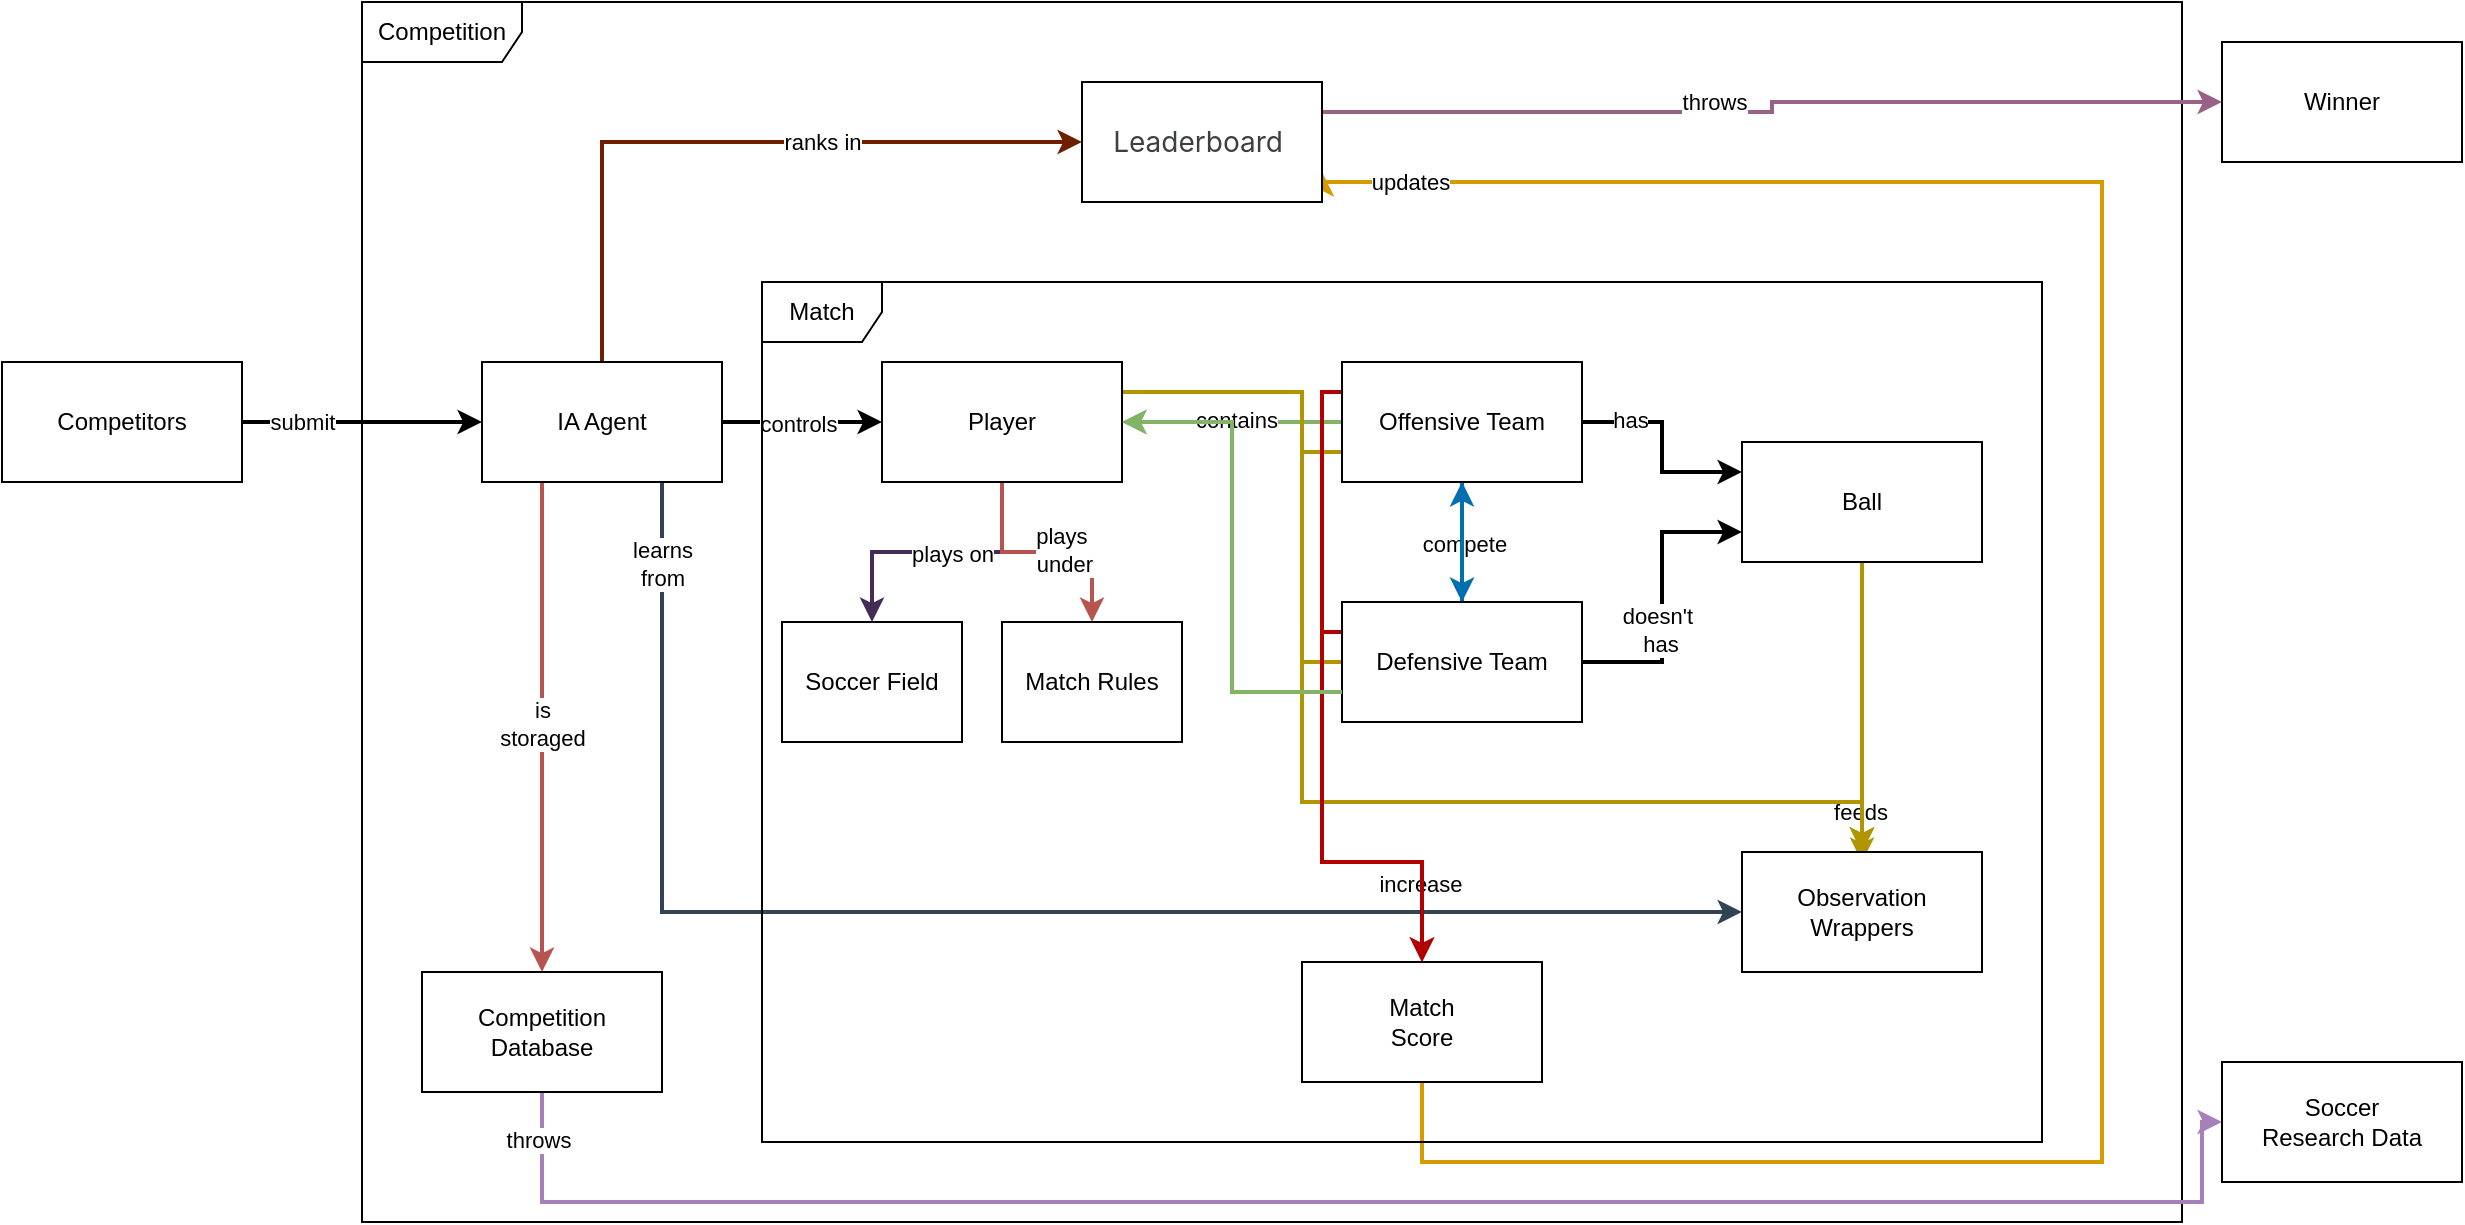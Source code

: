<mxfile version="26.2.6">
  <diagram name="Página-1" id="qi0doSaDhIfGZ42Fe9DO">
    <mxGraphModel dx="1907" dy="547" grid="1" gridSize="10" guides="1" tooltips="1" connect="1" arrows="1" fold="1" page="1" pageScale="1" pageWidth="827" pageHeight="1169" math="0" shadow="0">
      <root>
        <mxCell id="0" />
        <mxCell id="1" parent="0" />
        <mxCell id="3v2fFaVHqGeE8LLwmJP1-12" style="edgeStyle=orthogonalEdgeStyle;rounded=0;orthogonalLoop=1;jettySize=auto;html=1;exitX=1;exitY=0.5;exitDx=0;exitDy=0;entryX=0;entryY=0.5;entryDx=0;entryDy=0;strokeWidth=2;" edge="1" parent="1" source="3v2fFaVHqGeE8LLwmJP1-7" target="3v2fFaVHqGeE8LLwmJP1-6">
          <mxGeometry relative="1" as="geometry" />
        </mxCell>
        <mxCell id="3v2fFaVHqGeE8LLwmJP1-13" value="controls" style="edgeLabel;html=1;align=center;verticalAlign=middle;resizable=0;points=[];" vertex="1" connectable="0" parent="3v2fFaVHqGeE8LLwmJP1-12">
          <mxGeometry x="-0.054" y="-1" relative="1" as="geometry">
            <mxPoint as="offset" />
          </mxGeometry>
        </mxCell>
        <mxCell id="3v2fFaVHqGeE8LLwmJP1-40" style="edgeStyle=orthogonalEdgeStyle;rounded=0;orthogonalLoop=1;jettySize=auto;html=1;entryX=0;entryY=0.5;entryDx=0;entryDy=0;strokeWidth=2;fillColor=#647687;strokeColor=#314354;exitX=0.75;exitY=1;exitDx=0;exitDy=0;" edge="1" parent="1" source="3v2fFaVHqGeE8LLwmJP1-7" target="3v2fFaVHqGeE8LLwmJP1-9">
          <mxGeometry relative="1" as="geometry">
            <Array as="points">
              <mxPoint x="260" y="615" />
            </Array>
          </mxGeometry>
        </mxCell>
        <mxCell id="3v2fFaVHqGeE8LLwmJP1-42" value="learns&lt;br&gt;from" style="edgeLabel;html=1;align=center;verticalAlign=middle;resizable=0;points=[];" vertex="1" connectable="0" parent="3v2fFaVHqGeE8LLwmJP1-40">
          <mxGeometry x="-0.924" y="-1" relative="1" as="geometry">
            <mxPoint x="1" y="12" as="offset" />
          </mxGeometry>
        </mxCell>
        <mxCell id="3v2fFaVHqGeE8LLwmJP1-62" style="edgeStyle=orthogonalEdgeStyle;rounded=0;orthogonalLoop=1;jettySize=auto;html=1;exitX=0.5;exitY=0;exitDx=0;exitDy=0;entryX=0;entryY=0.5;entryDx=0;entryDy=0;strokeWidth=2;fillColor=#a0522d;strokeColor=#6D1F00;" edge="1" parent="1" source="3v2fFaVHqGeE8LLwmJP1-7" target="3v2fFaVHqGeE8LLwmJP1-59">
          <mxGeometry relative="1" as="geometry" />
        </mxCell>
        <mxCell id="3v2fFaVHqGeE8LLwmJP1-63" value="ranks in" style="edgeLabel;html=1;align=center;verticalAlign=middle;resizable=0;points=[];" vertex="1" connectable="0" parent="3v2fFaVHqGeE8LLwmJP1-62">
          <mxGeometry x="0.056" relative="1" as="geometry">
            <mxPoint x="35" as="offset" />
          </mxGeometry>
        </mxCell>
        <mxCell id="3v2fFaVHqGeE8LLwmJP1-75" style="edgeStyle=orthogonalEdgeStyle;rounded=0;orthogonalLoop=1;jettySize=auto;html=1;exitX=0.25;exitY=1;exitDx=0;exitDy=0;strokeWidth=2;fillColor=#f8cecc;strokeColor=#b85450;" edge="1" parent="1" source="3v2fFaVHqGeE8LLwmJP1-7" target="3v2fFaVHqGeE8LLwmJP1-74">
          <mxGeometry relative="1" as="geometry" />
        </mxCell>
        <mxCell id="3v2fFaVHqGeE8LLwmJP1-76" value="is&lt;br&gt;storaged" style="edgeLabel;html=1;align=center;verticalAlign=middle;resizable=0;points=[];" vertex="1" connectable="0" parent="3v2fFaVHqGeE8LLwmJP1-75">
          <mxGeometry x="-0.001" y="4" relative="1" as="geometry">
            <mxPoint x="-4" y="-2" as="offset" />
          </mxGeometry>
        </mxCell>
        <mxCell id="3v2fFaVHqGeE8LLwmJP1-7" value="IA Agent" style="rounded=0;whiteSpace=wrap;html=1;" vertex="1" parent="1">
          <mxGeometry x="170" y="340" width="120" height="60" as="geometry" />
        </mxCell>
        <mxCell id="3v2fFaVHqGeE8LLwmJP1-17" style="edgeStyle=orthogonalEdgeStyle;rounded=0;orthogonalLoop=1;jettySize=auto;html=1;exitX=0;exitY=0.5;exitDx=0;exitDy=0;entryX=1;entryY=0.5;entryDx=0;entryDy=0;fillColor=#d5e8d4;strokeColor=#82b366;strokeWidth=2;" edge="1" parent="1" source="3v2fFaVHqGeE8LLwmJP1-15" target="3v2fFaVHqGeE8LLwmJP1-6">
          <mxGeometry relative="1" as="geometry">
            <Array as="points">
              <mxPoint x="550" y="370" />
              <mxPoint x="550" y="370" />
            </Array>
          </mxGeometry>
        </mxCell>
        <mxCell id="3v2fFaVHqGeE8LLwmJP1-36" value="contains" style="edgeLabel;html=1;align=center;verticalAlign=middle;resizable=0;points=[];" vertex="1" connectable="0" parent="3v2fFaVHqGeE8LLwmJP1-17">
          <mxGeometry x="-0.025" y="-1" relative="1" as="geometry">
            <mxPoint as="offset" />
          </mxGeometry>
        </mxCell>
        <mxCell id="3v2fFaVHqGeE8LLwmJP1-20" style="edgeStyle=orthogonalEdgeStyle;rounded=0;orthogonalLoop=1;jettySize=auto;html=1;entryX=0;entryY=0.25;entryDx=0;entryDy=0;strokeWidth=2;" edge="1" parent="1" source="3v2fFaVHqGeE8LLwmJP1-15" target="3v2fFaVHqGeE8LLwmJP1-5">
          <mxGeometry relative="1" as="geometry" />
        </mxCell>
        <mxCell id="3v2fFaVHqGeE8LLwmJP1-23" value="has" style="edgeLabel;html=1;align=center;verticalAlign=middle;resizable=0;points=[];" vertex="1" connectable="0" parent="3v2fFaVHqGeE8LLwmJP1-20">
          <mxGeometry x="-0.553" y="1" relative="1" as="geometry">
            <mxPoint as="offset" />
          </mxGeometry>
        </mxCell>
        <mxCell id="3v2fFaVHqGeE8LLwmJP1-43" style="edgeStyle=orthogonalEdgeStyle;rounded=0;orthogonalLoop=1;jettySize=auto;html=1;exitX=0.5;exitY=1;exitDx=0;exitDy=0;entryX=0.5;entryY=0;entryDx=0;entryDy=0;strokeWidth=2;fillColor=#1ba1e2;strokeColor=#006EAF;" edge="1" parent="1" source="3v2fFaVHqGeE8LLwmJP1-15" target="3v2fFaVHqGeE8LLwmJP1-16">
          <mxGeometry relative="1" as="geometry" />
        </mxCell>
        <mxCell id="3v2fFaVHqGeE8LLwmJP1-45" value="compete" style="edgeLabel;html=1;align=center;verticalAlign=middle;resizable=0;points=[];" vertex="1" connectable="0" parent="3v2fFaVHqGeE8LLwmJP1-43">
          <mxGeometry x="0.022" y="1" relative="1" as="geometry">
            <mxPoint as="offset" />
          </mxGeometry>
        </mxCell>
        <mxCell id="3v2fFaVHqGeE8LLwmJP1-46" style="edgeStyle=orthogonalEdgeStyle;rounded=0;orthogonalLoop=1;jettySize=auto;html=1;exitX=0;exitY=0.75;exitDx=0;exitDy=0;entryX=0.5;entryY=0;entryDx=0;entryDy=0;strokeWidth=2;fillColor=#e3c800;strokeColor=#B09500;" edge="1" parent="1" source="3v2fFaVHqGeE8LLwmJP1-15" target="3v2fFaVHqGeE8LLwmJP1-9">
          <mxGeometry relative="1" as="geometry">
            <Array as="points">
              <mxPoint x="580" y="385" />
              <mxPoint x="580" y="560" />
              <mxPoint x="860" y="560" />
            </Array>
          </mxGeometry>
        </mxCell>
        <mxCell id="3v2fFaVHqGeE8LLwmJP1-51" style="edgeStyle=orthogonalEdgeStyle;rounded=0;orthogonalLoop=1;jettySize=auto;html=1;exitX=0;exitY=0.25;exitDx=0;exitDy=0;entryX=0.5;entryY=0;entryDx=0;entryDy=0;strokeWidth=2;fillColor=#e51400;strokeColor=#B20000;" edge="1" parent="1" source="3v2fFaVHqGeE8LLwmJP1-15" target="3v2fFaVHqGeE8LLwmJP1-27">
          <mxGeometry relative="1" as="geometry">
            <Array as="points">
              <mxPoint x="590" y="355" />
              <mxPoint x="590" y="590" />
              <mxPoint x="640" y="590" />
            </Array>
          </mxGeometry>
        </mxCell>
        <mxCell id="3v2fFaVHqGeE8LLwmJP1-53" value="increase" style="edgeLabel;html=1;align=center;verticalAlign=middle;resizable=0;points=[];" vertex="1" connectable="0" parent="3v2fFaVHqGeE8LLwmJP1-51">
          <mxGeometry x="0.77" y="-1" relative="1" as="geometry">
            <mxPoint as="offset" />
          </mxGeometry>
        </mxCell>
        <mxCell id="3v2fFaVHqGeE8LLwmJP1-15" value="Offensive Team" style="rounded=0;whiteSpace=wrap;html=1;" vertex="1" parent="1">
          <mxGeometry x="600" y="340" width="120" height="60" as="geometry" />
        </mxCell>
        <mxCell id="3v2fFaVHqGeE8LLwmJP1-22" style="edgeStyle=orthogonalEdgeStyle;rounded=0;orthogonalLoop=1;jettySize=auto;html=1;exitX=1;exitY=0.5;exitDx=0;exitDy=0;entryX=0;entryY=0.75;entryDx=0;entryDy=0;strokeWidth=2;" edge="1" parent="1" source="3v2fFaVHqGeE8LLwmJP1-16" target="3v2fFaVHqGeE8LLwmJP1-5">
          <mxGeometry relative="1" as="geometry" />
        </mxCell>
        <mxCell id="3v2fFaVHqGeE8LLwmJP1-24" value="doesn&#39;t&amp;nbsp;&lt;br&gt;has" style="edgeLabel;html=1;align=center;verticalAlign=middle;resizable=0;points=[];" vertex="1" connectable="0" parent="3v2fFaVHqGeE8LLwmJP1-22">
          <mxGeometry x="-0.292" y="1" relative="1" as="geometry">
            <mxPoint y="-5" as="offset" />
          </mxGeometry>
        </mxCell>
        <mxCell id="3v2fFaVHqGeE8LLwmJP1-39" style="edgeStyle=orthogonalEdgeStyle;rounded=0;orthogonalLoop=1;jettySize=auto;html=1;exitX=0.5;exitY=1;exitDx=0;exitDy=0;entryX=0.5;entryY=0.083;entryDx=0;entryDy=0;entryPerimeter=0;strokeWidth=2;fillColor=#e3c800;strokeColor=#B09500;" edge="1" parent="1" source="3v2fFaVHqGeE8LLwmJP1-5" target="3v2fFaVHqGeE8LLwmJP1-9">
          <mxGeometry relative="1" as="geometry" />
        </mxCell>
        <mxCell id="3v2fFaVHqGeE8LLwmJP1-48" value="feeds" style="edgeLabel;html=1;align=center;verticalAlign=middle;resizable=0;points=[];" vertex="1" connectable="0" parent="3v2fFaVHqGeE8LLwmJP1-39">
          <mxGeometry x="0.66" y="-1" relative="1" as="geometry">
            <mxPoint as="offset" />
          </mxGeometry>
        </mxCell>
        <mxCell id="3v2fFaVHqGeE8LLwmJP1-5" value="Ball" style="rounded=0;whiteSpace=wrap;html=1;" vertex="1" parent="1">
          <mxGeometry x="800" y="380" width="120" height="60" as="geometry" />
        </mxCell>
        <mxCell id="3v2fFaVHqGeE8LLwmJP1-60" style="edgeStyle=orthogonalEdgeStyle;rounded=0;orthogonalLoop=1;jettySize=auto;html=1;entryX=0;entryY=0.5;entryDx=0;entryDy=0;strokeWidth=2;" edge="1" parent="1" source="3v2fFaVHqGeE8LLwmJP1-55" target="3v2fFaVHqGeE8LLwmJP1-7">
          <mxGeometry relative="1" as="geometry" />
        </mxCell>
        <mxCell id="3v2fFaVHqGeE8LLwmJP1-61" value="submit" style="edgeLabel;html=1;align=center;verticalAlign=middle;resizable=0;points=[];" vertex="1" connectable="0" parent="3v2fFaVHqGeE8LLwmJP1-60">
          <mxGeometry x="-0.252" relative="1" as="geometry">
            <mxPoint x="-15" as="offset" />
          </mxGeometry>
        </mxCell>
        <mxCell id="3v2fFaVHqGeE8LLwmJP1-55" value="Competitors" style="rounded=0;whiteSpace=wrap;html=1;" vertex="1" parent="1">
          <mxGeometry x="-70" y="340" width="120" height="60" as="geometry" />
        </mxCell>
        <mxCell id="3v2fFaVHqGeE8LLwmJP1-57" value="Competition" style="shape=umlFrame;whiteSpace=wrap;html=1;pointerEvents=0;width=80;height=30;" vertex="1" parent="1">
          <mxGeometry x="110" y="160" width="910" height="610" as="geometry" />
        </mxCell>
        <mxCell id="3v2fFaVHqGeE8LLwmJP1-4" value="Soccer Field" style="rounded=0;whiteSpace=wrap;html=1;" vertex="1" parent="1">
          <mxGeometry x="320" y="470" width="90" height="60" as="geometry" />
        </mxCell>
        <mxCell id="3v2fFaVHqGeE8LLwmJP1-49" style="edgeStyle=orthogonalEdgeStyle;rounded=0;orthogonalLoop=1;jettySize=auto;html=1;strokeWidth=2;fillColor=#76608a;strokeColor=#432D57;" edge="1" parent="1" source="3v2fFaVHqGeE8LLwmJP1-6" target="3v2fFaVHqGeE8LLwmJP1-4">
          <mxGeometry relative="1" as="geometry" />
        </mxCell>
        <mxCell id="3v2fFaVHqGeE8LLwmJP1-50" value="plays on" style="edgeLabel;html=1;align=center;verticalAlign=middle;resizable=0;points=[];" vertex="1" connectable="0" parent="3v2fFaVHqGeE8LLwmJP1-49">
          <mxGeometry x="-0.11" y="1" relative="1" as="geometry">
            <mxPoint as="offset" />
          </mxGeometry>
        </mxCell>
        <mxCell id="3v2fFaVHqGeE8LLwmJP1-56" style="edgeStyle=orthogonalEdgeStyle;rounded=0;orthogonalLoop=1;jettySize=auto;html=1;exitX=1;exitY=0.25;exitDx=0;exitDy=0;entryX=0.5;entryY=0;entryDx=0;entryDy=0;strokeWidth=2;fillColor=#e3c800;strokeColor=#B09500;" edge="1" parent="1" source="3v2fFaVHqGeE8LLwmJP1-6" target="3v2fFaVHqGeE8LLwmJP1-9">
          <mxGeometry relative="1" as="geometry">
            <Array as="points">
              <mxPoint x="580" y="355" />
              <mxPoint x="580" y="560" />
              <mxPoint x="860" y="560" />
            </Array>
          </mxGeometry>
        </mxCell>
        <mxCell id="3v2fFaVHqGeE8LLwmJP1-67" style="edgeStyle=orthogonalEdgeStyle;rounded=0;orthogonalLoop=1;jettySize=auto;html=1;entryX=0.5;entryY=0;entryDx=0;entryDy=0;strokeWidth=2;fillColor=#f8cecc;gradientColor=#ea6b66;strokeColor=#b85450;" edge="1" parent="1" source="3v2fFaVHqGeE8LLwmJP1-6" target="3v2fFaVHqGeE8LLwmJP1-66">
          <mxGeometry relative="1" as="geometry" />
        </mxCell>
        <mxCell id="3v2fFaVHqGeE8LLwmJP1-68" value="plays&amp;nbsp;&lt;br&gt;under" style="edgeLabel;html=1;align=center;verticalAlign=middle;resizable=0;points=[];" vertex="1" connectable="0" parent="3v2fFaVHqGeE8LLwmJP1-67">
          <mxGeometry x="-0.033" y="1" relative="1" as="geometry">
            <mxPoint x="10" as="offset" />
          </mxGeometry>
        </mxCell>
        <mxCell id="3v2fFaVHqGeE8LLwmJP1-6" value="Player" style="rounded=0;whiteSpace=wrap;html=1;" vertex="1" parent="1">
          <mxGeometry x="370" y="340" width="120" height="60" as="geometry" />
        </mxCell>
        <mxCell id="3v2fFaVHqGeE8LLwmJP1-64" style="edgeStyle=orthogonalEdgeStyle;rounded=0;orthogonalLoop=1;jettySize=auto;html=1;entryX=1;entryY=0.75;entryDx=0;entryDy=0;strokeWidth=2;fillColor=#ffcd28;gradientColor=#ffa500;strokeColor=#d79b00;" edge="1" parent="1" source="3v2fFaVHqGeE8LLwmJP1-27" target="3v2fFaVHqGeE8LLwmJP1-59">
          <mxGeometry relative="1" as="geometry">
            <Array as="points">
              <mxPoint x="640" y="740" />
              <mxPoint x="980" y="740" />
              <mxPoint x="980" y="250" />
              <mxPoint x="590" y="250" />
            </Array>
          </mxGeometry>
        </mxCell>
        <mxCell id="3v2fFaVHqGeE8LLwmJP1-65" value="updates" style="edgeLabel;html=1;align=center;verticalAlign=middle;resizable=0;points=[];" vertex="1" connectable="0" parent="3v2fFaVHqGeE8LLwmJP1-64">
          <mxGeometry x="0.896" y="3" relative="1" as="geometry">
            <mxPoint x="-17" y="-3" as="offset" />
          </mxGeometry>
        </mxCell>
        <mxCell id="3v2fFaVHqGeE8LLwmJP1-27" value="Match&lt;br&gt;Score" style="rounded=0;whiteSpace=wrap;html=1;" vertex="1" parent="1">
          <mxGeometry x="580" y="640" width="120" height="60" as="geometry" />
        </mxCell>
        <mxCell id="3v2fFaVHqGeE8LLwmJP1-44" style="edgeStyle=orthogonalEdgeStyle;rounded=0;orthogonalLoop=1;jettySize=auto;html=1;exitX=0.5;exitY=0;exitDx=0;exitDy=0;strokeWidth=2;fillColor=#1ba1e2;strokeColor=#006EAF;" edge="1" parent="1" source="3v2fFaVHqGeE8LLwmJP1-16">
          <mxGeometry relative="1" as="geometry">
            <mxPoint x="660" y="400" as="targetPoint" />
          </mxGeometry>
        </mxCell>
        <mxCell id="3v2fFaVHqGeE8LLwmJP1-47" style="edgeStyle=orthogonalEdgeStyle;rounded=0;orthogonalLoop=1;jettySize=auto;html=1;exitX=0;exitY=0.5;exitDx=0;exitDy=0;entryX=0.5;entryY=0;entryDx=0;entryDy=0;strokeWidth=2;fillColor=#e3c800;strokeColor=#B09500;" edge="1" parent="1" source="3v2fFaVHqGeE8LLwmJP1-16" target="3v2fFaVHqGeE8LLwmJP1-9">
          <mxGeometry relative="1" as="geometry">
            <mxPoint x="860" y="590" as="targetPoint" />
            <Array as="points">
              <mxPoint x="580" y="490" />
              <mxPoint x="580" y="560" />
              <mxPoint x="860" y="560" />
            </Array>
          </mxGeometry>
        </mxCell>
        <mxCell id="3v2fFaVHqGeE8LLwmJP1-52" style="edgeStyle=orthogonalEdgeStyle;rounded=0;orthogonalLoop=1;jettySize=auto;html=1;exitX=0;exitY=0.25;exitDx=0;exitDy=0;entryX=0.5;entryY=0;entryDx=0;entryDy=0;strokeWidth=2;fillColor=#e51400;strokeColor=#B20000;" edge="1" parent="1" source="3v2fFaVHqGeE8LLwmJP1-16" target="3v2fFaVHqGeE8LLwmJP1-27">
          <mxGeometry relative="1" as="geometry">
            <Array as="points">
              <mxPoint x="590" y="475" />
              <mxPoint x="590" y="590" />
              <mxPoint x="640" y="590" />
            </Array>
          </mxGeometry>
        </mxCell>
        <mxCell id="3v2fFaVHqGeE8LLwmJP1-16" value="Defensive Team" style="rounded=0;whiteSpace=wrap;html=1;" vertex="1" parent="1">
          <mxGeometry x="600" y="460" width="120" height="60" as="geometry" />
        </mxCell>
        <mxCell id="3v2fFaVHqGeE8LLwmJP1-18" style="edgeStyle=orthogonalEdgeStyle;rounded=0;orthogonalLoop=1;jettySize=auto;html=1;entryX=1;entryY=0.5;entryDx=0;entryDy=0;fillColor=#d5e8d4;strokeColor=#82b366;strokeWidth=2;exitX=0;exitY=0.75;exitDx=0;exitDy=0;" edge="1" parent="1" source="3v2fFaVHqGeE8LLwmJP1-16" target="3v2fFaVHqGeE8LLwmJP1-6">
          <mxGeometry relative="1" as="geometry" />
        </mxCell>
        <mxCell id="3v2fFaVHqGeE8LLwmJP1-9" value="Observation Wrappers" style="rounded=0;whiteSpace=wrap;html=1;" vertex="1" parent="1">
          <mxGeometry x="800" y="585" width="120" height="60" as="geometry" />
        </mxCell>
        <mxCell id="3v2fFaVHqGeE8LLwmJP1-58" value="Match" style="shape=umlFrame;whiteSpace=wrap;html=1;pointerEvents=0;" vertex="1" parent="1">
          <mxGeometry x="310" y="300" width="640" height="430" as="geometry" />
        </mxCell>
        <mxCell id="3v2fFaVHqGeE8LLwmJP1-69" style="edgeStyle=orthogonalEdgeStyle;rounded=0;orthogonalLoop=1;jettySize=auto;html=1;exitX=1;exitY=0.25;exitDx=0;exitDy=0;fillColor=#e6d0de;gradientColor=#d5739d;strokeColor=#996185;strokeWidth=2;" edge="1" parent="1" source="3v2fFaVHqGeE8LLwmJP1-59" target="3v2fFaVHqGeE8LLwmJP1-72">
          <mxGeometry relative="1" as="geometry">
            <mxPoint x="1070" y="215" as="targetPoint" />
          </mxGeometry>
        </mxCell>
        <mxCell id="3v2fFaVHqGeE8LLwmJP1-71" value="throws" style="edgeLabel;html=1;align=center;verticalAlign=middle;resizable=0;points=[];" vertex="1" connectable="0" parent="3v2fFaVHqGeE8LLwmJP1-69">
          <mxGeometry x="0.671" relative="1" as="geometry">
            <mxPoint x="-179" as="offset" />
          </mxGeometry>
        </mxCell>
        <mxCell id="3v2fFaVHqGeE8LLwmJP1-59" value="&lt;span style=&quot;color: rgb(60, 64, 67); font-family: Inter, sans-serif; font-size: 14px; text-align: start; background-color: rgb(255, 255, 255);&quot;&gt;Leaderboard&amp;nbsp;&lt;/span&gt;" style="rounded=0;whiteSpace=wrap;html=1;" vertex="1" parent="1">
          <mxGeometry x="470" y="200" width="120" height="60" as="geometry" />
        </mxCell>
        <mxCell id="3v2fFaVHqGeE8LLwmJP1-66" value="Match Rules" style="rounded=0;whiteSpace=wrap;html=1;" vertex="1" parent="1">
          <mxGeometry x="430" y="470" width="90" height="60" as="geometry" />
        </mxCell>
        <mxCell id="3v2fFaVHqGeE8LLwmJP1-72" value="Winner" style="rounded=0;whiteSpace=wrap;html=1;" vertex="1" parent="1">
          <mxGeometry x="1040" y="180" width="120" height="60" as="geometry" />
        </mxCell>
        <mxCell id="3v2fFaVHqGeE8LLwmJP1-79" style="edgeStyle=orthogonalEdgeStyle;rounded=0;orthogonalLoop=1;jettySize=auto;html=1;exitX=0.5;exitY=1;exitDx=0;exitDy=0;entryX=0;entryY=0.5;entryDx=0;entryDy=0;strokeWidth=2;strokeColor=#A680B8;" edge="1" parent="1" source="3v2fFaVHqGeE8LLwmJP1-74" target="3v2fFaVHqGeE8LLwmJP1-78">
          <mxGeometry relative="1" as="geometry">
            <Array as="points">
              <mxPoint x="200" y="760" />
              <mxPoint x="1030" y="760" />
              <mxPoint x="1030" y="720" />
            </Array>
          </mxGeometry>
        </mxCell>
        <mxCell id="3v2fFaVHqGeE8LLwmJP1-80" value="throws" style="edgeLabel;html=1;align=center;verticalAlign=middle;resizable=0;points=[];" vertex="1" connectable="0" parent="3v2fFaVHqGeE8LLwmJP1-79">
          <mxGeometry x="-0.95" y="-2" relative="1" as="geometry">
            <mxPoint as="offset" />
          </mxGeometry>
        </mxCell>
        <mxCell id="3v2fFaVHqGeE8LLwmJP1-74" value="Competition Database" style="rounded=0;whiteSpace=wrap;html=1;" vertex="1" parent="1">
          <mxGeometry x="140" y="645" width="120" height="60" as="geometry" />
        </mxCell>
        <mxCell id="3v2fFaVHqGeE8LLwmJP1-78" value="Soccer&lt;br&gt;Research Data" style="rounded=0;whiteSpace=wrap;html=1;" vertex="1" parent="1">
          <mxGeometry x="1040" y="690" width="120" height="60" as="geometry" />
        </mxCell>
      </root>
    </mxGraphModel>
  </diagram>
</mxfile>
